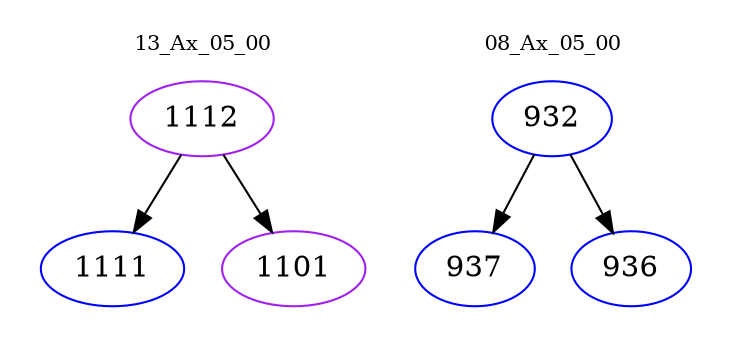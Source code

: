 digraph{
subgraph cluster_0 {
color = white
label = "13_Ax_05_00";
fontsize=10;
T0_1112 [label="1112", color="purple"]
T0_1112 -> T0_1111 [color="black"]
T0_1111 [label="1111", color="blue"]
T0_1112 -> T0_1101 [color="black"]
T0_1101 [label="1101", color="purple"]
}
subgraph cluster_1 {
color = white
label = "08_Ax_05_00";
fontsize=10;
T1_932 [label="932", color="blue"]
T1_932 -> T1_937 [color="black"]
T1_937 [label="937", color="blue"]
T1_932 -> T1_936 [color="black"]
T1_936 [label="936", color="blue"]
}
}
